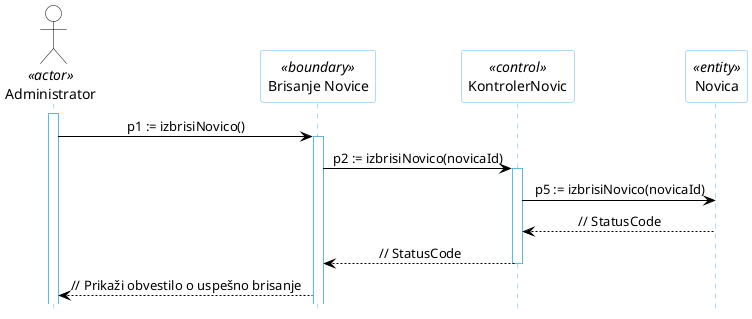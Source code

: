 @startuml
hide footbox

skinparam backgroundcolor transparent
skinparam defaultTextAlignment center
skinparam actorBorderColor black
skinparam actorBackgroundColor white
skinparam arrowColor black
skinparam sequenceLifeLineBorderColor #5FB8EC
skinparam sequenceParticipantBorderColor #5FB8EC
skinparam sequenceParticipantBackgroundColor white

actor "Administrator" AS U1 <<actor>>

participant "Brisanje Novice" as R5 <<boundary>>
participant "KontrolerNovic" as R2 <<control>>
participant "Novica" as R4 <<entity>>

activate U1
U1 -> R5: p1 := izbrisiNovico()
activate R5
R5 -> R2: p2 := izbrisiNovico(novicaId)
activate R2
R2 -> R4: p5 := izbrisiNovico(novicaId)
R4 --> R2: // StatusCode
R2 --> R5: // StatusCode
deactivate R2
R5 --> U1: // Prikaži obvestilo o uspešno brisanje
@enduml

https://teaching.lavbic.net/plantuml/png/bP71Ji9048RlVOe9NlH020rD344I89eOZI6W3x1j1nWfEtLt2-ZR-2BUU2-dMo95Y8c7Dcdd-_xvkrrGYZ1ZTZ5lWy0kIUVAg1N4AbdE3HSwJJXZ0yueRMM4sjMe56UgoDmpRjqWexbUoHWIkQ6fKIfnR8PiKZGZ7nPdadu2_6oieCs27DOXOtXpthVuLg1Ey95cSccixxg8xeRNjwCpz5WPHmdbIhl_2sVB1lv3e358LwJ9ofd9OmC6KtXfGw_df_r-4EI786WC3LcbNn6UU4q9Da1Pc4I2nsMyCkzY70aFh9tX38qNAZuKFgdU_yOzfIgi8vZy7N9bQDcMrigXj0kaOBClUxkGjw5x0_GHIo_oCbzU7TX954YxaWs53KzPxVVTftKd3AHXwNJ4YVvof69p7zvgmTGfLzWHf-W3zWsF1oaUxOayzjBssDZGKks-23XUetMKCJ0KDiVTfsQ8zoV_3G00
